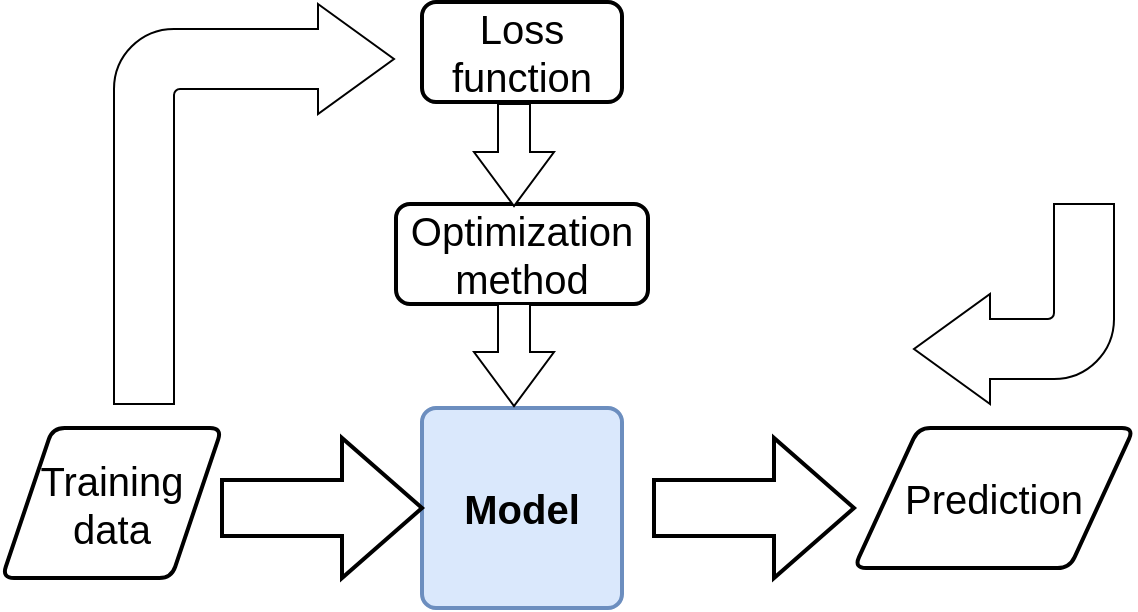 <mxfile version="20.5.3" type="github">
  <diagram id="tUtnEJGrudBuOTn9ZmEZ" name="Página-1">
    <mxGraphModel dx="868" dy="482" grid="1" gridSize="10" guides="1" tooltips="1" connect="1" arrows="1" fold="1" page="1" pageScale="1" pageWidth="827" pageHeight="1169" math="0" shadow="0">
      <root>
        <mxCell id="0" />
        <mxCell id="1" parent="0" />
        <mxCell id="mS-E4WLF95TZ4vqTJO7K-1" value="&lt;font style=&quot;font-size: 20px;&quot;&gt;&lt;b style=&quot;&quot;&gt;Model&lt;/b&gt;&lt;/font&gt;" style="rounded=1;whiteSpace=wrap;html=1;absoluteArcSize=1;arcSize=14;strokeWidth=2;fillColor=#dae8fc;strokeColor=#6c8ebf;" vertex="1" parent="1">
          <mxGeometry x="364" y="212" width="100" height="100" as="geometry" />
        </mxCell>
        <mxCell id="mS-E4WLF95TZ4vqTJO7K-3" value="" style="verticalLabelPosition=bottom;verticalAlign=top;html=1;strokeWidth=2;shape=mxgraph.arrows2.arrow;dy=0.6;dx=40;notch=0;fontSize=20;fontColor=#000000;" vertex="1" parent="1">
          <mxGeometry x="264" y="227" width="100" height="70" as="geometry" />
        </mxCell>
        <mxCell id="mS-E4WLF95TZ4vqTJO7K-4" value="Training data" style="shape=parallelogram;html=1;strokeWidth=2;perimeter=parallelogramPerimeter;whiteSpace=wrap;rounded=1;arcSize=12;size=0.23;fontSize=20;fontColor=#000000;" vertex="1" parent="1">
          <mxGeometry x="154" y="222" width="110" height="75" as="geometry" />
        </mxCell>
        <mxCell id="mS-E4WLF95TZ4vqTJO7K-5" value="" style="verticalLabelPosition=bottom;verticalAlign=top;html=1;strokeWidth=2;shape=mxgraph.arrows2.arrow;dy=0.6;dx=40;notch=0;fontSize=20;fontColor=#000000;" vertex="1" parent="1">
          <mxGeometry x="480" y="227" width="100" height="70" as="geometry" />
        </mxCell>
        <mxCell id="mS-E4WLF95TZ4vqTJO7K-6" value="Prediction" style="shape=parallelogram;html=1;strokeWidth=2;perimeter=parallelogramPerimeter;whiteSpace=wrap;rounded=1;arcSize=12;size=0.23;fontSize=20;fontColor=#000000;" vertex="1" parent="1">
          <mxGeometry x="580" y="222" width="140" height="70" as="geometry" />
        </mxCell>
        <mxCell id="mS-E4WLF95TZ4vqTJO7K-7" value="Loss function" style="rounded=1;whiteSpace=wrap;html=1;absoluteArcSize=1;arcSize=14;strokeWidth=2;fontSize=20;fontColor=#000000;" vertex="1" parent="1">
          <mxGeometry x="364" y="9" width="100" height="50" as="geometry" />
        </mxCell>
        <mxCell id="mS-E4WLF95TZ4vqTJO7K-8" value="Optimization method" style="rounded=1;whiteSpace=wrap;html=1;absoluteArcSize=1;arcSize=14;strokeWidth=2;fontSize=20;fontColor=#000000;" vertex="1" parent="1">
          <mxGeometry x="351" y="110" width="126" height="50" as="geometry" />
        </mxCell>
        <mxCell id="mS-E4WLF95TZ4vqTJO7K-10" value="" style="html=1;shadow=0;dashed=0;align=center;verticalAlign=middle;shape=mxgraph.arrows2.bendArrow;dy=15;dx=38;notch=0;arrowHead=55;rounded=1;fontSize=20;fontColor=#000000;" vertex="1" parent="1">
          <mxGeometry x="210" y="10" width="140" height="200" as="geometry" />
        </mxCell>
        <mxCell id="mS-E4WLF95TZ4vqTJO7K-12" value="" style="html=1;shadow=0;dashed=0;align=center;verticalAlign=middle;shape=mxgraph.arrows2.arrow;dy=0.6;dx=27;direction=south;notch=0;fontSize=20;fontColor=#000000;" vertex="1" parent="1">
          <mxGeometry x="390" y="160" width="40" height="51" as="geometry" />
        </mxCell>
        <mxCell id="mS-E4WLF95TZ4vqTJO7K-14" value="" style="html=1;shadow=0;dashed=0;align=center;verticalAlign=middle;shape=mxgraph.arrows2.bendArrow;dy=15;dx=38;notch=0;arrowHead=55;rounded=1;fontSize=20;fontColor=#000000;rotation=-180;" vertex="1" parent="1">
          <mxGeometry x="610" y="110" width="100" height="100" as="geometry" />
        </mxCell>
        <mxCell id="mS-E4WLF95TZ4vqTJO7K-19" value="" style="html=1;shadow=0;dashed=0;align=center;verticalAlign=middle;shape=mxgraph.arrows2.arrow;dy=0.6;dx=27;direction=south;notch=0;fontSize=20;fontColor=#000000;" vertex="1" parent="1">
          <mxGeometry x="390" y="60" width="40" height="51" as="geometry" />
        </mxCell>
      </root>
    </mxGraphModel>
  </diagram>
</mxfile>
